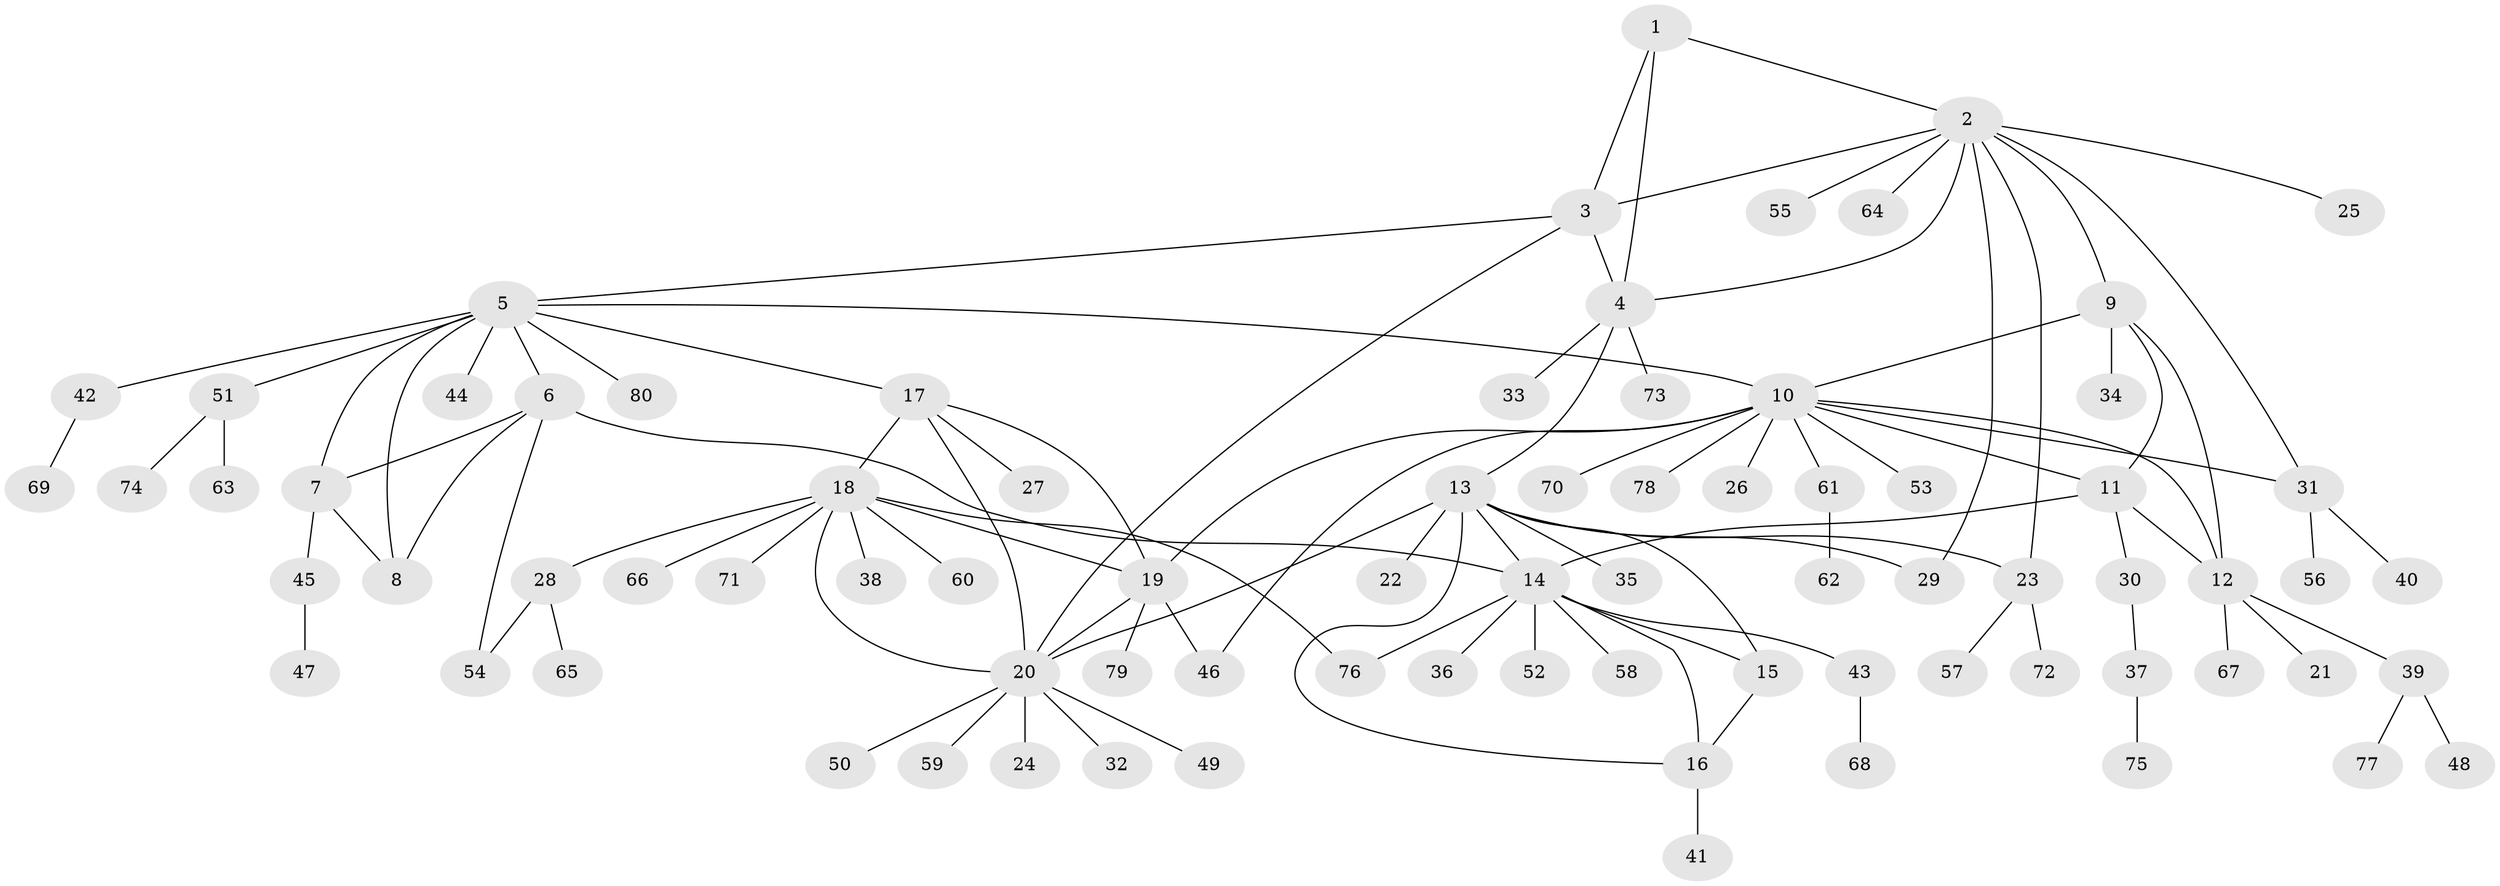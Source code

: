 // Generated by graph-tools (version 1.1) at 2025/37/03/09/25 02:37:21]
// undirected, 80 vertices, 106 edges
graph export_dot {
graph [start="1"]
  node [color=gray90,style=filled];
  1;
  2;
  3;
  4;
  5;
  6;
  7;
  8;
  9;
  10;
  11;
  12;
  13;
  14;
  15;
  16;
  17;
  18;
  19;
  20;
  21;
  22;
  23;
  24;
  25;
  26;
  27;
  28;
  29;
  30;
  31;
  32;
  33;
  34;
  35;
  36;
  37;
  38;
  39;
  40;
  41;
  42;
  43;
  44;
  45;
  46;
  47;
  48;
  49;
  50;
  51;
  52;
  53;
  54;
  55;
  56;
  57;
  58;
  59;
  60;
  61;
  62;
  63;
  64;
  65;
  66;
  67;
  68;
  69;
  70;
  71;
  72;
  73;
  74;
  75;
  76;
  77;
  78;
  79;
  80;
  1 -- 2;
  1 -- 3;
  1 -- 4;
  2 -- 3;
  2 -- 4;
  2 -- 9;
  2 -- 23;
  2 -- 25;
  2 -- 29;
  2 -- 31;
  2 -- 55;
  2 -- 64;
  3 -- 4;
  3 -- 5;
  3 -- 20;
  4 -- 13;
  4 -- 33;
  4 -- 73;
  5 -- 6;
  5 -- 7;
  5 -- 8;
  5 -- 10;
  5 -- 17;
  5 -- 42;
  5 -- 44;
  5 -- 51;
  5 -- 80;
  6 -- 7;
  6 -- 8;
  6 -- 14;
  6 -- 54;
  7 -- 8;
  7 -- 45;
  9 -- 10;
  9 -- 11;
  9 -- 12;
  9 -- 34;
  10 -- 11;
  10 -- 12;
  10 -- 19;
  10 -- 26;
  10 -- 31;
  10 -- 46;
  10 -- 53;
  10 -- 61;
  10 -- 70;
  10 -- 78;
  11 -- 12;
  11 -- 14;
  11 -- 30;
  12 -- 21;
  12 -- 39;
  12 -- 67;
  13 -- 14;
  13 -- 15;
  13 -- 16;
  13 -- 20;
  13 -- 22;
  13 -- 23;
  13 -- 29;
  13 -- 35;
  14 -- 15;
  14 -- 16;
  14 -- 36;
  14 -- 43;
  14 -- 52;
  14 -- 58;
  14 -- 76;
  15 -- 16;
  16 -- 41;
  17 -- 18;
  17 -- 19;
  17 -- 20;
  17 -- 27;
  18 -- 19;
  18 -- 20;
  18 -- 28;
  18 -- 38;
  18 -- 60;
  18 -- 66;
  18 -- 71;
  18 -- 76;
  19 -- 20;
  19 -- 46;
  19 -- 79;
  20 -- 24;
  20 -- 32;
  20 -- 49;
  20 -- 50;
  20 -- 59;
  23 -- 57;
  23 -- 72;
  28 -- 54;
  28 -- 65;
  30 -- 37;
  31 -- 40;
  31 -- 56;
  37 -- 75;
  39 -- 48;
  39 -- 77;
  42 -- 69;
  43 -- 68;
  45 -- 47;
  51 -- 63;
  51 -- 74;
  61 -- 62;
}
